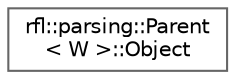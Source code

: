 digraph "类继承关系图"
{
 // LATEX_PDF_SIZE
  bgcolor="transparent";
  edge [fontname=Helvetica,fontsize=10,labelfontname=Helvetica,labelfontsize=10];
  node [fontname=Helvetica,fontsize=10,shape=box,height=0.2,width=0.4];
  rankdir="LR";
  Node0 [id="Node000000",label="rfl::parsing::Parent\l\< W \>::Object",height=0.2,width=0.4,color="grey40", fillcolor="white", style="filled",URL="$structrfl_1_1parsing_1_1_parent_1_1_object.html",tooltip=" "];
}
